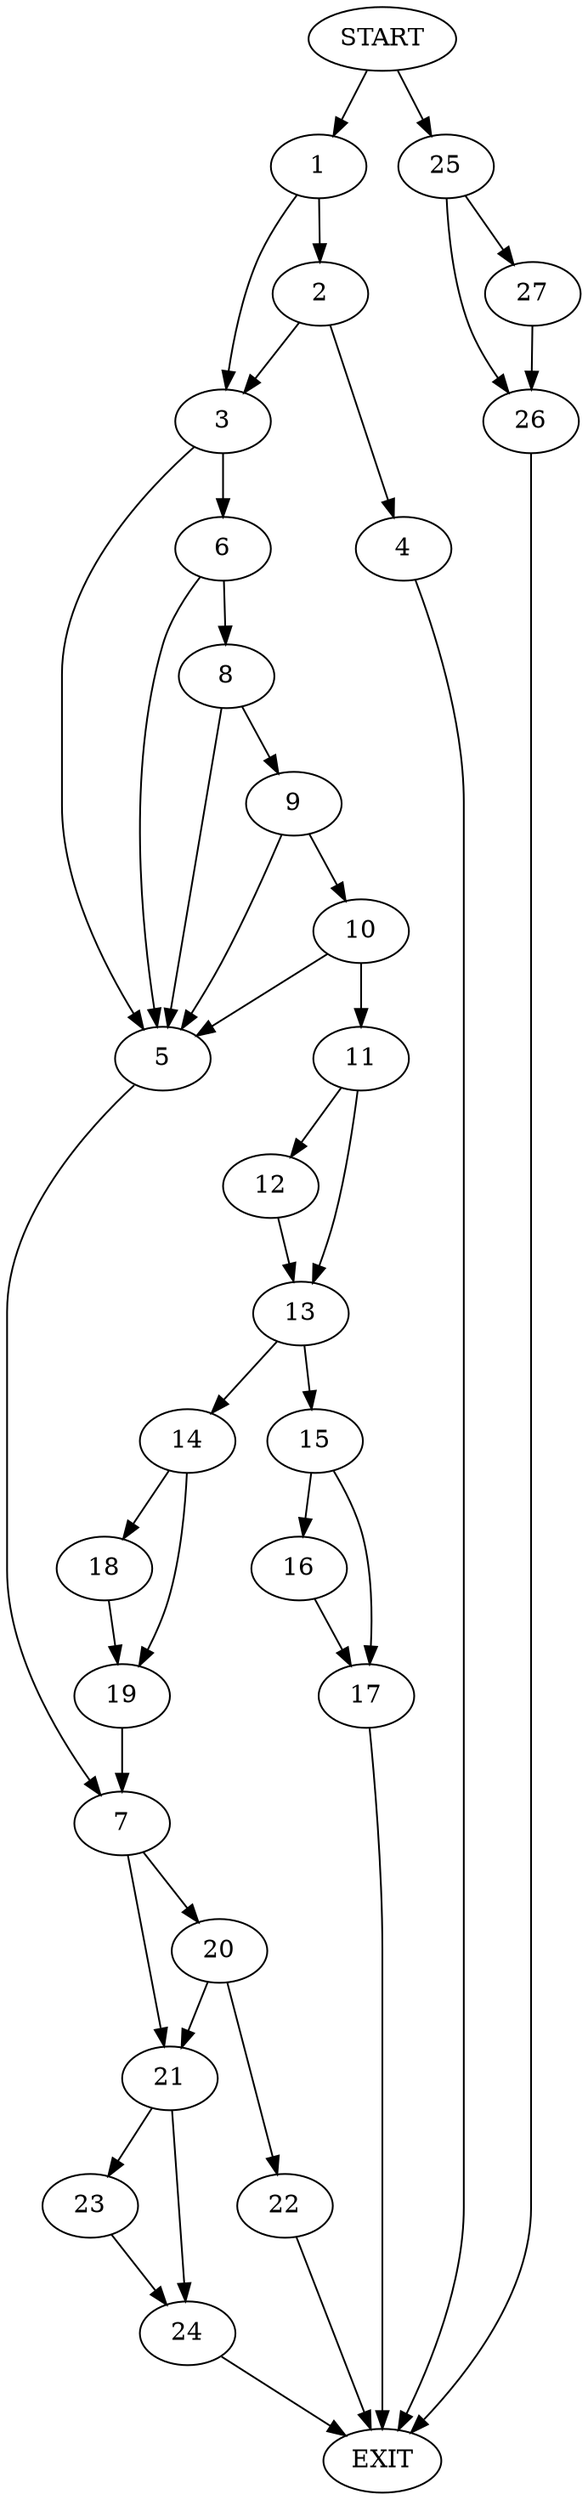 digraph {
0 [label="START"]
28 [label="EXIT"]
0 -> 1
1 -> 2
1 -> 3
2 -> 4
2 -> 3
3 -> 5
3 -> 6
4 -> 28
5 -> 7
6 -> 8
6 -> 5
8 -> 9
8 -> 5
9 -> 5
9 -> 10
10 -> 5
10 -> 11
11 -> 12
11 -> 13
12 -> 13
13 -> 14
13 -> 15
15 -> 16
15 -> 17
14 -> 18
14 -> 19
17 -> 28
16 -> 17
18 -> 19
19 -> 7
7 -> 20
7 -> 21
20 -> 22
20 -> 21
21 -> 23
21 -> 24
22 -> 28
24 -> 28
23 -> 24
0 -> 25
25 -> 26
25 -> 27
27 -> 26
26 -> 28
}
